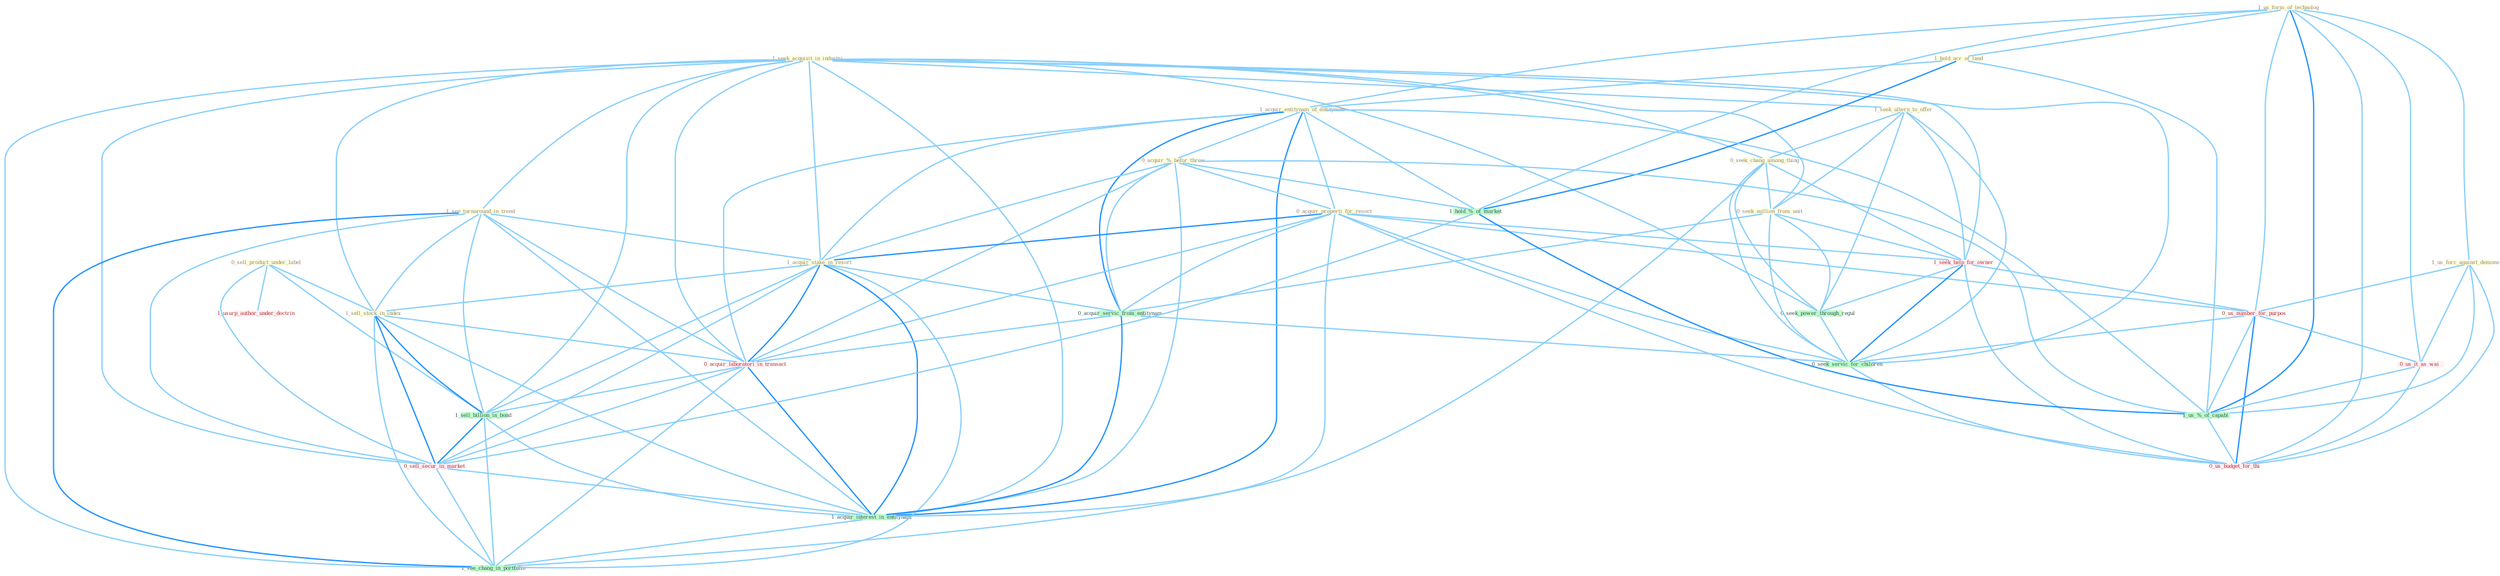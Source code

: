 Graph G{ 
    node
    [shape=polygon,style=filled,width=.5,height=.06,color="#BDFCC9",fixedsize=true,fontsize=4,
    fontcolor="#2f4f4f"];
    {node
    [color="#ffffe0", fontcolor="#8b7d6b"] "1_seek_acquisit_in_industri " "1_us_form_of_technolog " "1_hold_acr_of_land " "1_seek_altern_to_offer " "1_see_turnaround_in_trend " "0_seek_chang_among_thing " "1_acquir_entitynam_of_entitynam " "0_acquir_%_befor_throw " "0_sell_product_under_label " "0_seek_million_from_unit " "1_us_forc_against_demonstr " "0_acquir_properti_for_resort " "1_acquir_stake_in_resort " "1_sell_stock_in_index "}
{node [color="#fff0f5", fontcolor="#b22222"] "1_seek_help_for_owner " "0_us_number_for_purpos " "0_acquir_laboratori_in_transact " "0_us_it_as_wai " "1_usurp_author_under_doctrin " "0_sell_secur_in_market " "0_us_budget_for_thi "}
edge [color="#B0E2FF"];

	"1_seek_acquisit_in_industri " -- "1_seek_altern_to_offer " [w="1", color="#87cefa" ];
	"1_seek_acquisit_in_industri " -- "1_see_turnaround_in_trend " [w="1", color="#87cefa" ];
	"1_seek_acquisit_in_industri " -- "0_seek_chang_among_thing " [w="1", color="#87cefa" ];
	"1_seek_acquisit_in_industri " -- "0_seek_million_from_unit " [w="1", color="#87cefa" ];
	"1_seek_acquisit_in_industri " -- "1_acquir_stake_in_resort " [w="1", color="#87cefa" ];
	"1_seek_acquisit_in_industri " -- "1_sell_stock_in_index " [w="1", color="#87cefa" ];
	"1_seek_acquisit_in_industri " -- "1_seek_help_for_owner " [w="1", color="#87cefa" ];
	"1_seek_acquisit_in_industri " -- "0_seek_power_through_regul " [w="1", color="#87cefa" ];
	"1_seek_acquisit_in_industri " -- "0_acquir_laboratori_in_transact " [w="1", color="#87cefa" ];
	"1_seek_acquisit_in_industri " -- "1_sell_billion_in_bond " [w="1", color="#87cefa" ];
	"1_seek_acquisit_in_industri " -- "0_sell_secur_in_market " [w="1", color="#87cefa" ];
	"1_seek_acquisit_in_industri " -- "1_acquir_interest_in_entitynam " [w="1", color="#87cefa" ];
	"1_seek_acquisit_in_industri " -- "0_seek_servic_for_children " [w="1", color="#87cefa" ];
	"1_seek_acquisit_in_industri " -- "1_see_chang_in_portfolio " [w="1", color="#87cefa" ];
	"1_us_form_of_technolog " -- "1_hold_acr_of_land " [w="1", color="#87cefa" ];
	"1_us_form_of_technolog " -- "1_acquir_entitynam_of_entitynam " [w="1", color="#87cefa" ];
	"1_us_form_of_technolog " -- "1_us_forc_against_demonstr " [w="1", color="#87cefa" ];
	"1_us_form_of_technolog " -- "1_hold_%_of_market " [w="1", color="#87cefa" ];
	"1_us_form_of_technolog " -- "0_us_number_for_purpos " [w="1", color="#87cefa" ];
	"1_us_form_of_technolog " -- "0_us_it_as_wai " [w="1", color="#87cefa" ];
	"1_us_form_of_technolog " -- "1_us_%_of_capabl " [w="2", color="#1e90ff" , len=0.8];
	"1_us_form_of_technolog " -- "0_us_budget_for_thi " [w="1", color="#87cefa" ];
	"1_hold_acr_of_land " -- "1_acquir_entitynam_of_entitynam " [w="1", color="#87cefa" ];
	"1_hold_acr_of_land " -- "1_hold_%_of_market " [w="2", color="#1e90ff" , len=0.8];
	"1_hold_acr_of_land " -- "1_us_%_of_capabl " [w="1", color="#87cefa" ];
	"1_seek_altern_to_offer " -- "0_seek_chang_among_thing " [w="1", color="#87cefa" ];
	"1_seek_altern_to_offer " -- "0_seek_million_from_unit " [w="1", color="#87cefa" ];
	"1_seek_altern_to_offer " -- "1_seek_help_for_owner " [w="1", color="#87cefa" ];
	"1_seek_altern_to_offer " -- "0_seek_power_through_regul " [w="1", color="#87cefa" ];
	"1_seek_altern_to_offer " -- "0_seek_servic_for_children " [w="1", color="#87cefa" ];
	"1_see_turnaround_in_trend " -- "1_acquir_stake_in_resort " [w="1", color="#87cefa" ];
	"1_see_turnaround_in_trend " -- "1_sell_stock_in_index " [w="1", color="#87cefa" ];
	"1_see_turnaround_in_trend " -- "0_acquir_laboratori_in_transact " [w="1", color="#87cefa" ];
	"1_see_turnaround_in_trend " -- "1_sell_billion_in_bond " [w="1", color="#87cefa" ];
	"1_see_turnaround_in_trend " -- "0_sell_secur_in_market " [w="1", color="#87cefa" ];
	"1_see_turnaround_in_trend " -- "1_acquir_interest_in_entitynam " [w="1", color="#87cefa" ];
	"1_see_turnaround_in_trend " -- "1_see_chang_in_portfolio " [w="2", color="#1e90ff" , len=0.8];
	"0_seek_chang_among_thing " -- "0_seek_million_from_unit " [w="1", color="#87cefa" ];
	"0_seek_chang_among_thing " -- "1_seek_help_for_owner " [w="1", color="#87cefa" ];
	"0_seek_chang_among_thing " -- "0_seek_power_through_regul " [w="1", color="#87cefa" ];
	"0_seek_chang_among_thing " -- "0_seek_servic_for_children " [w="1", color="#87cefa" ];
	"0_seek_chang_among_thing " -- "1_see_chang_in_portfolio " [w="1", color="#87cefa" ];
	"1_acquir_entitynam_of_entitynam " -- "0_acquir_%_befor_throw " [w="1", color="#87cefa" ];
	"1_acquir_entitynam_of_entitynam " -- "0_acquir_properti_for_resort " [w="1", color="#87cefa" ];
	"1_acquir_entitynam_of_entitynam " -- "1_acquir_stake_in_resort " [w="1", color="#87cefa" ];
	"1_acquir_entitynam_of_entitynam " -- "0_acquir_servic_from_entitynam " [w="2", color="#1e90ff" , len=0.8];
	"1_acquir_entitynam_of_entitynam " -- "1_hold_%_of_market " [w="1", color="#87cefa" ];
	"1_acquir_entitynam_of_entitynam " -- "0_acquir_laboratori_in_transact " [w="1", color="#87cefa" ];
	"1_acquir_entitynam_of_entitynam " -- "1_us_%_of_capabl " [w="1", color="#87cefa" ];
	"1_acquir_entitynam_of_entitynam " -- "1_acquir_interest_in_entitynam " [w="2", color="#1e90ff" , len=0.8];
	"0_acquir_%_befor_throw " -- "0_acquir_properti_for_resort " [w="1", color="#87cefa" ];
	"0_acquir_%_befor_throw " -- "1_acquir_stake_in_resort " [w="1", color="#87cefa" ];
	"0_acquir_%_befor_throw " -- "0_acquir_servic_from_entitynam " [w="1", color="#87cefa" ];
	"0_acquir_%_befor_throw " -- "1_hold_%_of_market " [w="1", color="#87cefa" ];
	"0_acquir_%_befor_throw " -- "0_acquir_laboratori_in_transact " [w="1", color="#87cefa" ];
	"0_acquir_%_befor_throw " -- "1_us_%_of_capabl " [w="1", color="#87cefa" ];
	"0_acquir_%_befor_throw " -- "1_acquir_interest_in_entitynam " [w="1", color="#87cefa" ];
	"0_sell_product_under_label " -- "1_sell_stock_in_index " [w="1", color="#87cefa" ];
	"0_sell_product_under_label " -- "1_sell_billion_in_bond " [w="1", color="#87cefa" ];
	"0_sell_product_under_label " -- "1_usurp_author_under_doctrin " [w="1", color="#87cefa" ];
	"0_sell_product_under_label " -- "0_sell_secur_in_market " [w="1", color="#87cefa" ];
	"0_seek_million_from_unit " -- "1_seek_help_for_owner " [w="1", color="#87cefa" ];
	"0_seek_million_from_unit " -- "0_acquir_servic_from_entitynam " [w="1", color="#87cefa" ];
	"0_seek_million_from_unit " -- "0_seek_power_through_regul " [w="1", color="#87cefa" ];
	"0_seek_million_from_unit " -- "0_seek_servic_for_children " [w="1", color="#87cefa" ];
	"1_us_forc_against_demonstr " -- "0_us_number_for_purpos " [w="1", color="#87cefa" ];
	"1_us_forc_against_demonstr " -- "0_us_it_as_wai " [w="1", color="#87cefa" ];
	"1_us_forc_against_demonstr " -- "1_us_%_of_capabl " [w="1", color="#87cefa" ];
	"1_us_forc_against_demonstr " -- "0_us_budget_for_thi " [w="1", color="#87cefa" ];
	"0_acquir_properti_for_resort " -- "1_acquir_stake_in_resort " [w="2", color="#1e90ff" , len=0.8];
	"0_acquir_properti_for_resort " -- "1_seek_help_for_owner " [w="1", color="#87cefa" ];
	"0_acquir_properti_for_resort " -- "0_acquir_servic_from_entitynam " [w="1", color="#87cefa" ];
	"0_acquir_properti_for_resort " -- "0_us_number_for_purpos " [w="1", color="#87cefa" ];
	"0_acquir_properti_for_resort " -- "0_acquir_laboratori_in_transact " [w="1", color="#87cefa" ];
	"0_acquir_properti_for_resort " -- "1_acquir_interest_in_entitynam " [w="1", color="#87cefa" ];
	"0_acquir_properti_for_resort " -- "0_seek_servic_for_children " [w="1", color="#87cefa" ];
	"0_acquir_properti_for_resort " -- "0_us_budget_for_thi " [w="1", color="#87cefa" ];
	"1_acquir_stake_in_resort " -- "1_sell_stock_in_index " [w="1", color="#87cefa" ];
	"1_acquir_stake_in_resort " -- "0_acquir_servic_from_entitynam " [w="1", color="#87cefa" ];
	"1_acquir_stake_in_resort " -- "0_acquir_laboratori_in_transact " [w="2", color="#1e90ff" , len=0.8];
	"1_acquir_stake_in_resort " -- "1_sell_billion_in_bond " [w="1", color="#87cefa" ];
	"1_acquir_stake_in_resort " -- "0_sell_secur_in_market " [w="1", color="#87cefa" ];
	"1_acquir_stake_in_resort " -- "1_acquir_interest_in_entitynam " [w="2", color="#1e90ff" , len=0.8];
	"1_acquir_stake_in_resort " -- "1_see_chang_in_portfolio " [w="1", color="#87cefa" ];
	"1_sell_stock_in_index " -- "0_acquir_laboratori_in_transact " [w="1", color="#87cefa" ];
	"1_sell_stock_in_index " -- "1_sell_billion_in_bond " [w="2", color="#1e90ff" , len=0.8];
	"1_sell_stock_in_index " -- "0_sell_secur_in_market " [w="2", color="#1e90ff" , len=0.8];
	"1_sell_stock_in_index " -- "1_acquir_interest_in_entitynam " [w="1", color="#87cefa" ];
	"1_sell_stock_in_index " -- "1_see_chang_in_portfolio " [w="1", color="#87cefa" ];
	"1_seek_help_for_owner " -- "0_seek_power_through_regul " [w="1", color="#87cefa" ];
	"1_seek_help_for_owner " -- "0_us_number_for_purpos " [w="1", color="#87cefa" ];
	"1_seek_help_for_owner " -- "0_seek_servic_for_children " [w="2", color="#1e90ff" , len=0.8];
	"1_seek_help_for_owner " -- "0_us_budget_for_thi " [w="1", color="#87cefa" ];
	"0_acquir_servic_from_entitynam " -- "0_acquir_laboratori_in_transact " [w="1", color="#87cefa" ];
	"0_acquir_servic_from_entitynam " -- "1_acquir_interest_in_entitynam " [w="2", color="#1e90ff" , len=0.8];
	"0_acquir_servic_from_entitynam " -- "0_seek_servic_for_children " [w="1", color="#87cefa" ];
	"1_hold_%_of_market " -- "1_us_%_of_capabl " [w="2", color="#1e90ff" , len=0.8];
	"1_hold_%_of_market " -- "0_sell_secur_in_market " [w="1", color="#87cefa" ];
	"0_seek_power_through_regul " -- "0_seek_servic_for_children " [w="1", color="#87cefa" ];
	"0_us_number_for_purpos " -- "0_us_it_as_wai " [w="1", color="#87cefa" ];
	"0_us_number_for_purpos " -- "1_us_%_of_capabl " [w="1", color="#87cefa" ];
	"0_us_number_for_purpos " -- "0_seek_servic_for_children " [w="1", color="#87cefa" ];
	"0_us_number_for_purpos " -- "0_us_budget_for_thi " [w="2", color="#1e90ff" , len=0.8];
	"0_acquir_laboratori_in_transact " -- "1_sell_billion_in_bond " [w="1", color="#87cefa" ];
	"0_acquir_laboratori_in_transact " -- "0_sell_secur_in_market " [w="1", color="#87cefa" ];
	"0_acquir_laboratori_in_transact " -- "1_acquir_interest_in_entitynam " [w="2", color="#1e90ff" , len=0.8];
	"0_acquir_laboratori_in_transact " -- "1_see_chang_in_portfolio " [w="1", color="#87cefa" ];
	"1_sell_billion_in_bond " -- "0_sell_secur_in_market " [w="2", color="#1e90ff" , len=0.8];
	"1_sell_billion_in_bond " -- "1_acquir_interest_in_entitynam " [w="1", color="#87cefa" ];
	"1_sell_billion_in_bond " -- "1_see_chang_in_portfolio " [w="1", color="#87cefa" ];
	"0_us_it_as_wai " -- "1_us_%_of_capabl " [w="1", color="#87cefa" ];
	"0_us_it_as_wai " -- "0_us_budget_for_thi " [w="1", color="#87cefa" ];
	"1_us_%_of_capabl " -- "0_us_budget_for_thi " [w="1", color="#87cefa" ];
	"0_sell_secur_in_market " -- "1_acquir_interest_in_entitynam " [w="1", color="#87cefa" ];
	"0_sell_secur_in_market " -- "1_see_chang_in_portfolio " [w="1", color="#87cefa" ];
	"1_acquir_interest_in_entitynam " -- "1_see_chang_in_portfolio " [w="1", color="#87cefa" ];
	"0_seek_servic_for_children " -- "0_us_budget_for_thi " [w="1", color="#87cefa" ];
}